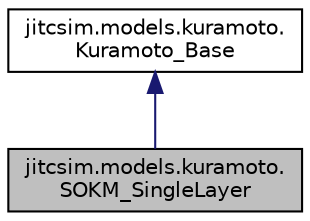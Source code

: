 digraph "jitcsim.models.kuramoto.SOKM_SingleLayer"
{
 // LATEX_PDF_SIZE
  edge [fontname="Helvetica",fontsize="10",labelfontname="Helvetica",labelfontsize="10"];
  node [fontname="Helvetica",fontsize="10",shape=record];
  Node1 [label="jitcsim.models.kuramoto.\lSOKM_SingleLayer",height=0.2,width=0.4,color="black", fillcolor="grey75", style="filled", fontcolor="black",tooltip="Second order Kuramoto Model for single layer network."];
  Node2 -> Node1 [dir="back",color="midnightblue",fontsize="10",style="solid",fontname="Helvetica"];
  Node2 [label="jitcsim.models.kuramoto.\lKuramoto_Base",height=0.2,width=0.4,color="black", fillcolor="white", style="filled",URL="$classjitcsim_1_1models_1_1kuramoto_1_1Kuramoto__Base.html",tooltip=" "];
}
